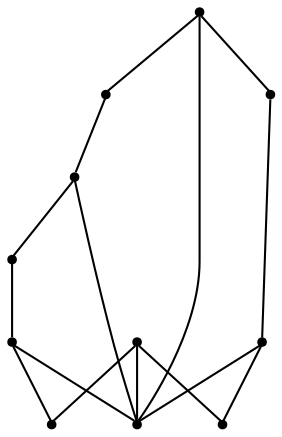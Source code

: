 graph {
  node [shape=point,comment="{\"directed\":false,\"doi\":\"10.1007/978-3-031-22203-0_32\",\"figure\":\"8 (2)\"}"]

  v0 [pos="1285.8090263220627,1352.2357802310264"]
  v1 [pos="1310.0296002695231,1251.0708997753286"]
  v2 [pos="1365.0758042875611,1419.1955982494358"]
  v3 [pos="1222.3947137118162,1372.8346141583484"]
  v4 [pos="1261.588452374602,1426.7758806206978"]
  v5 [pos="1222.3947137118162,1306.1581426565594"]
  v6 [pos="1222.3947137118162,1522.8566750373732"]
  v7 [pos="1183.2009750490301,1426.7758806206975"]
  v8 [pos="1079.7137503129065,1419.1955982494358"]
  v9 [pos="1158.980528278405,1352.2357802310264"]
  v10 [pos="1134.8807723245702,1250.9792064007847"]

  v0 -- v1 [id="-1",pos="1285.8090263220627,1352.2357802310264 1310.0296002695231,1251.0708997753286 1310.0296002695231,1251.0708997753286 1310.0296002695231,1251.0708997753286"]
  v8 -- v9 [id="-2",pos="1079.7137503129065,1419.1955982494358 1158.980528278405,1352.2357802310264 1158.980528278405,1352.2357802310264 1158.980528278405,1352.2357802310264"]
  v10 -- v5 [id="-3",pos="1134.8807723245702,1250.9792064007847 1222.3947137118162,1306.1581426565594 1222.3947137118162,1306.1581426565594 1222.3947137118162,1306.1581426565594"]
  v9 -- v3 [id="-4",pos="1158.980528278405,1352.2357802310264 1222.3947137118162,1372.8346141583484 1222.3947137118162,1372.8346141583484 1222.3947137118162,1372.8346141583484"]
  v9 -- v10 [id="-5",pos="1158.980528278405,1352.2357802310264 1134.8807723245702,1250.9792064007847 1134.8807723245702,1250.9792064007847 1134.8807723245702,1250.9792064007847"]
  v7 -- v6 [id="-6",pos="1183.2009750490301,1426.7758806206975 1222.3947137118162,1522.8566750373732 1222.3947137118162,1522.8566750373732 1222.3947137118162,1522.8566750373732"]
  v7 -- v3 [id="-7",pos="1183.2009750490301,1426.7758806206975 1222.3947137118162,1372.8346141583484 1222.3947137118162,1372.8346141583484 1222.3947137118162,1372.8346141583484"]
  v7 -- v8 [id="-8",pos="1183.2009750490301,1426.7758806206975 1079.7137503129065,1419.1955982494358 1079.7137503129065,1419.1955982494358 1079.7137503129065,1419.1955982494358"]
  v6 -- v4 [id="-9",pos="1222.3947137118162,1522.8566750373732 1261.588452374602,1426.7758806206978 1261.588452374602,1426.7758806206978 1261.588452374602,1426.7758806206978"]
  v5 -- v3 [id="-10",pos="1222.3947137118162,1306.1581426565594 1222.3947137118162,1372.8346141583484 1222.3947137118162,1372.8346141583484 1222.3947137118162,1372.8346141583484"]
  v5 -- v1 [id="-11",pos="1222.3947137118162,1306.1581426565594 1310.0296002695231,1251.0708997753286 1310.0296002695231,1251.0708997753286 1310.0296002695231,1251.0708997753286"]
  v4 -- v2 [id="-12",pos="1261.588452374602,1426.7758806206978 1365.0758042875611,1419.1955982494358 1365.0758042875611,1419.1955982494358 1365.0758042875611,1419.1955982494358"]
  v4 -- v3 [id="-13",pos="1261.588452374602,1426.7758806206978 1222.3947137118162,1372.8346141583484 1222.3947137118162,1372.8346141583484 1222.3947137118162,1372.8346141583484"]
  v0 -- v3 [id="-14",pos="1285.8090263220627,1352.2357802310264 1222.3947137118162,1372.8346141583484 1222.3947137118162,1372.8346141583484 1222.3947137118162,1372.8346141583484"]
  v0 -- v2 [id="-15",pos="1285.8090263220627,1352.2357802310264 1365.0758042875611,1419.1955982494358 1365.0758042875611,1419.1955982494358 1365.0758042875611,1419.1955982494358"]
}